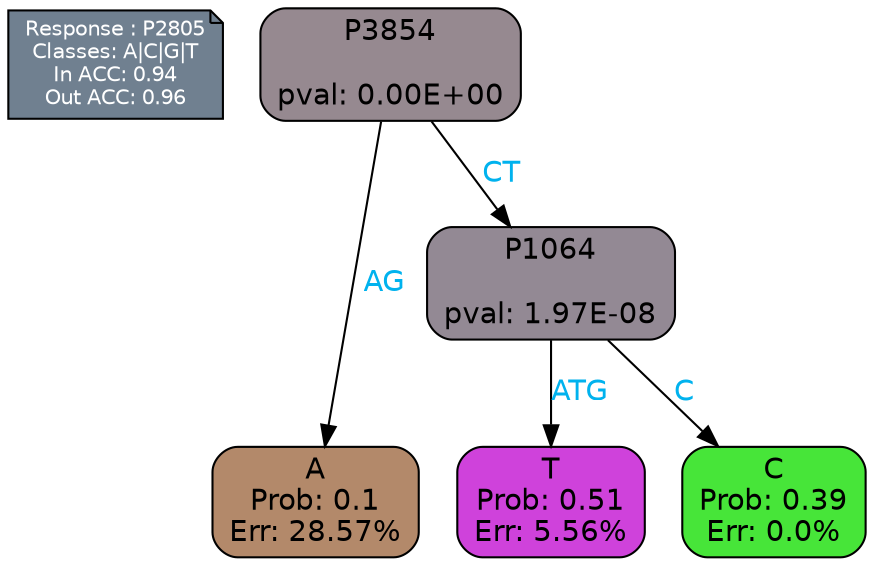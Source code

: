 digraph Tree {
node [shape=box, style="filled, rounded", color="black", fontname=helvetica] ;
graph [ranksep=equally, splines=polylines, bgcolor=transparent, dpi=600] ;
edge [fontname=helvetica] ;
LEGEND [label="Response : P2805
Classes: A|C|G|T
In ACC: 0.94
Out ACC: 0.96
",shape=note,align=left,style=filled,fillcolor="slategray",fontcolor="white",fontsize=10];1 [label="P3854

pval: 0.00E+00", fillcolor="#968990"] ;
2 [label="A
Prob: 0.1
Err: 28.57%", fillcolor="#b3896a"] ;
3 [label="P1064

pval: 1.97E-08", fillcolor="#938994"] ;
4 [label="T
Prob: 0.51
Err: 5.56%", fillcolor="#cf42db"] ;
5 [label="C
Prob: 0.39
Err: 0.0%", fillcolor="#47e539"] ;
1 -> 2 [label="AG",fontcolor=deepskyblue2] ;
1 -> 3 [label="CT",fontcolor=deepskyblue2] ;
3 -> 4 [label="ATG",fontcolor=deepskyblue2] ;
3 -> 5 [label="C",fontcolor=deepskyblue2] ;
{rank = same; 2;4;5;}{rank = same; LEGEND;1;}}